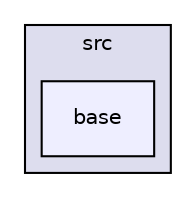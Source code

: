 digraph "/home/lwz/libmesh/src/base" {
  compound=true
  node [ fontsize="10", fontname="Helvetica"];
  edge [ labelfontsize="10", labelfontname="Helvetica"];
  subgraph clusterdir_b67bea1992da7c14177dd4764c9b03c0 {
    graph [ bgcolor="#ddddee", pencolor="black", label="src" fontname="Helvetica", fontsize="10", URL="dir_b67bea1992da7c14177dd4764c9b03c0.html"]
  dir_2db4e969cdbcc7cd24cb62de5c75c5e0 [shape=box, label="base", style="filled", fillcolor="#eeeeff", pencolor="black", URL="dir_2db4e969cdbcc7cd24cb62de5c75c5e0.html"];
  }
}
